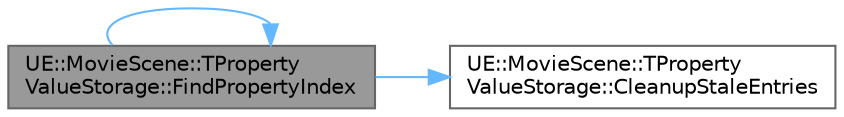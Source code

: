 digraph "UE::MovieScene::TPropertyValueStorage::FindPropertyIndex"
{
 // INTERACTIVE_SVG=YES
 // LATEX_PDF_SIZE
  bgcolor="transparent";
  edge [fontname=Helvetica,fontsize=10,labelfontname=Helvetica,labelfontsize=10];
  node [fontname=Helvetica,fontsize=10,shape=box,height=0.2,width=0.4];
  rankdir="LR";
  Node1 [id="Node000001",label="UE::MovieScene::TProperty\lValueStorage::FindPropertyIndex",height=0.2,width=0.4,color="gray40", fillcolor="grey60", style="filled", fontcolor="black",tooltip="Find an initial value index given its object and fast ptr offset."];
  Node1 -> Node2 [id="edge1_Node000001_Node000002",color="steelblue1",style="solid",tooltip=" "];
  Node2 [id="Node000002",label="UE::MovieScene::TProperty\lValueStorage::CleanupStaleEntries",height=0.2,width=0.4,color="grey40", fillcolor="white", style="filled",URL="$d7/d81/structUE_1_1MovieScene_1_1TPropertyValueStorage.html#ae25bd6a170590f0089ec9cf48e776594",tooltip=" "];
  Node1 -> Node1 [id="edge2_Node000001_Node000001",color="steelblue1",style="solid",tooltip=" "];
}
